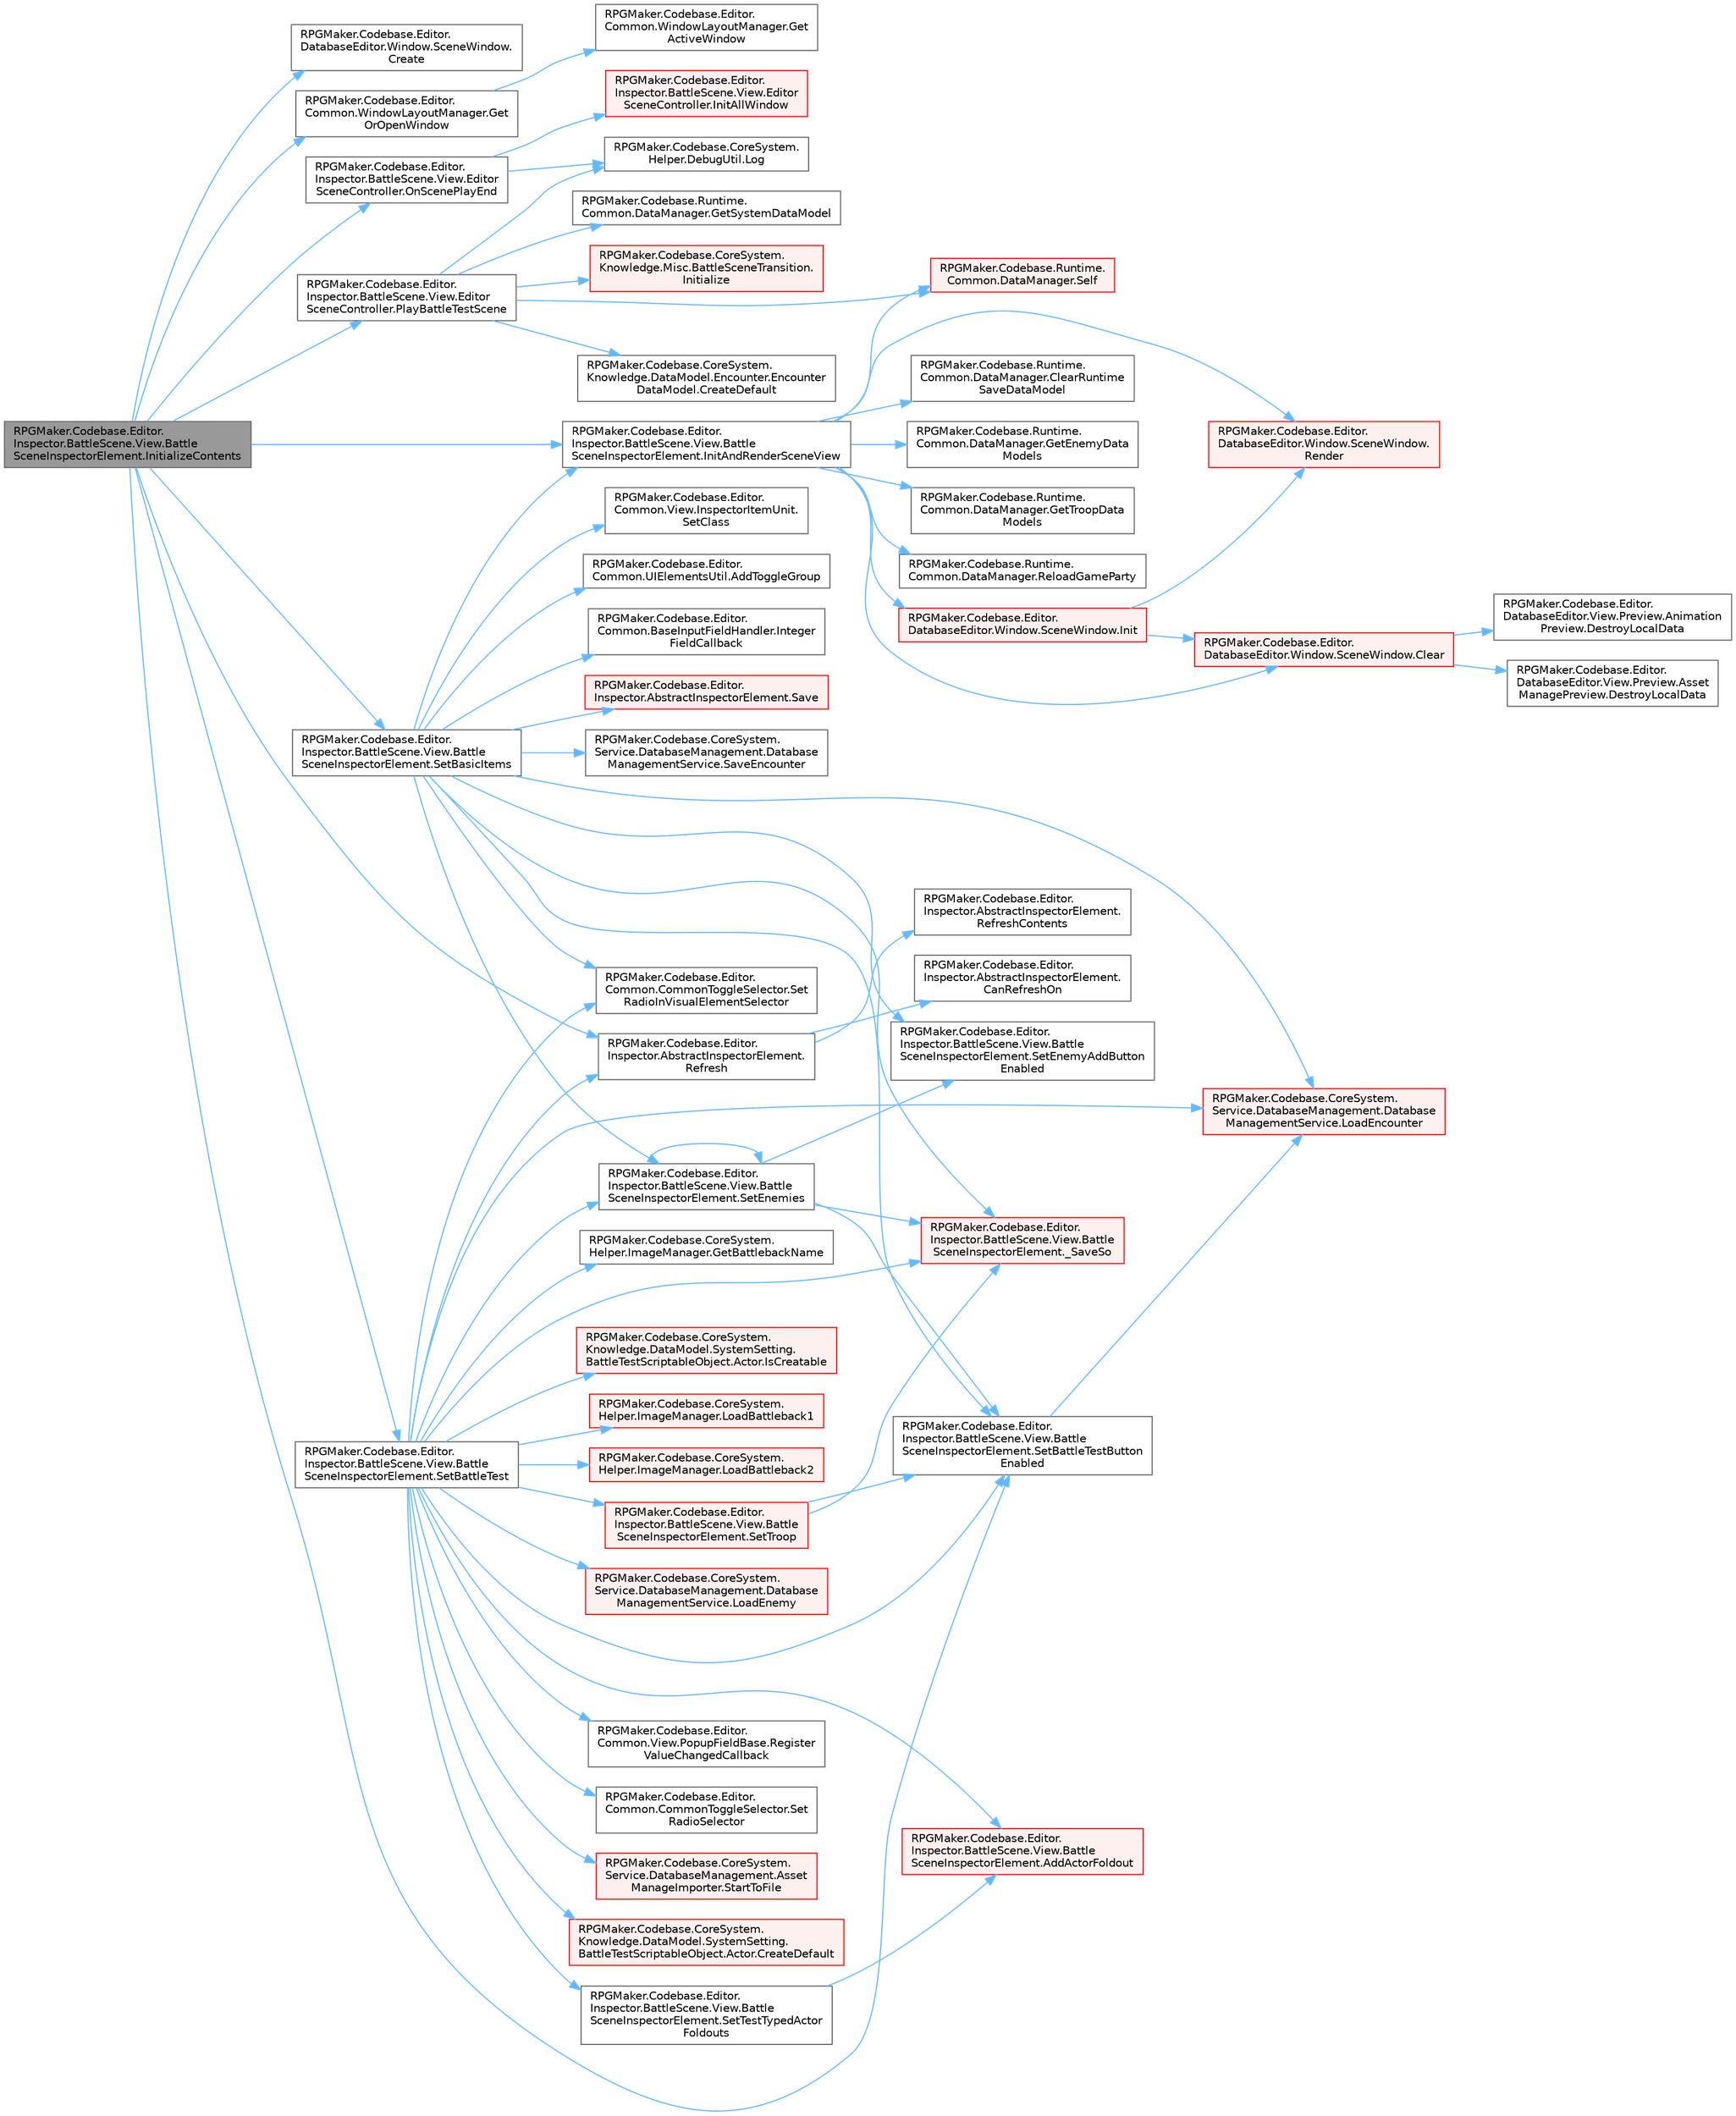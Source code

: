 digraph "RPGMaker.Codebase.Editor.Inspector.BattleScene.View.BattleSceneInspectorElement.InitializeContents"
{
 // LATEX_PDF_SIZE
  bgcolor="transparent";
  edge [fontname=Helvetica,fontsize=10,labelfontname=Helvetica,labelfontsize=10];
  node [fontname=Helvetica,fontsize=10,shape=box,height=0.2,width=0.4];
  rankdir="LR";
  Node1 [id="Node000001",label="RPGMaker.Codebase.Editor.\lInspector.BattleScene.View.Battle\lSceneInspectorElement.InitializeContents",height=0.2,width=0.4,color="gray40", fillcolor="grey60", style="filled", fontcolor="black",tooltip="初期化処理"];
  Node1 -> Node2 [id="edge1_Node000001_Node000002",color="steelblue1",style="solid",tooltip=" "];
  Node2 [id="Node000002",label="RPGMaker.Codebase.Editor.\lDatabaseEditor.Window.SceneWindow.\lCreate",height=0.2,width=0.4,color="grey40", fillcolor="white", style="filled",URL="$de/d38/class_r_p_g_maker_1_1_codebase_1_1_editor_1_1_database_editor_1_1_window_1_1_scene_window.html#a2f028bbfdccf551f2db3b73754555a74",tooltip="プレビューの作成"];
  Node1 -> Node3 [id="edge2_Node000001_Node000003",color="steelblue1",style="solid",tooltip=" "];
  Node3 [id="Node000003",label="RPGMaker.Codebase.Editor.\lCommon.WindowLayoutManager.Get\lOrOpenWindow",height=0.2,width=0.4,color="grey40", fillcolor="white", style="filled",URL="$d1/dcb/class_r_p_g_maker_1_1_codebase_1_1_editor_1_1_common_1_1_window_layout_manager.html#a800df5ea8f1279e857a7930eadc791c4",tooltip="😁 layoutIDからウィンドウを取得（開いてなければ開く）"];
  Node3 -> Node4 [id="edge3_Node000003_Node000004",color="steelblue1",style="solid",tooltip=" "];
  Node4 [id="Node000004",label="RPGMaker.Codebase.Editor.\lCommon.WindowLayoutManager.Get\lActiveWindow",height=0.2,width=0.4,color="grey40", fillcolor="white", style="filled",URL="$d1/dcb/class_r_p_g_maker_1_1_codebase_1_1_editor_1_1_common_1_1_window_layout_manager.html#a5d6a0f96e987d3d534af55f13296b8c1",tooltip="指定したIDのウィンドウを取得する"];
  Node1 -> Node5 [id="edge4_Node000001_Node000005",color="steelblue1",style="solid",tooltip=" "];
  Node5 [id="Node000005",label="RPGMaker.Codebase.Editor.\lInspector.BattleScene.View.Battle\lSceneInspectorElement.InitAndRenderSceneView",height=0.2,width=0.4,color="grey40", fillcolor="white", style="filled",URL="$d8/d9b/class_r_p_g_maker_1_1_codebase_1_1_editor_1_1_inspector_1_1_battle_scene_1_1_view_1_1_battle_scene_inspector_element.html#a9be269ac211e55504a92ba36dda0dbea",tooltip="戦闘シーンのプレビュー設定"];
  Node5 -> Node6 [id="edge5_Node000005_Node000006",color="steelblue1",style="solid",tooltip=" "];
  Node6 [id="Node000006",label="RPGMaker.Codebase.Editor.\lDatabaseEditor.Window.SceneWindow.Clear",height=0.2,width=0.4,color="red", fillcolor="#FFF0F0", style="filled",URL="$de/d38/class_r_p_g_maker_1_1_codebase_1_1_editor_1_1_database_editor_1_1_window_1_1_scene_window.html#aca2ee15204618288870b7e202709babb",tooltip=" "];
  Node6 -> Node7 [id="edge6_Node000006_Node000007",color="steelblue1",style="solid",tooltip=" "];
  Node7 [id="Node000007",label="RPGMaker.Codebase.Editor.\lDatabaseEditor.View.Preview.Animation\lPreview.DestroyLocalData",height=0.2,width=0.4,color="grey40", fillcolor="white", style="filled",URL="$d3/dc8/class_r_p_g_maker_1_1_codebase_1_1_editor_1_1_database_editor_1_1_view_1_1_preview_1_1_animation_preview.html#a0ca309c2acff959b37ed1615d9248c86",tooltip=" "];
  Node6 -> Node8 [id="edge7_Node000006_Node000008",color="steelblue1",style="solid",tooltip=" "];
  Node8 [id="Node000008",label="RPGMaker.Codebase.Editor.\lDatabaseEditor.View.Preview.Asset\lManagePreview.DestroyLocalData",height=0.2,width=0.4,color="grey40", fillcolor="white", style="filled",URL="$d1/d66/class_r_p_g_maker_1_1_codebase_1_1_editor_1_1_database_editor_1_1_view_1_1_preview_1_1_asset_manage_preview.html#aad1356818e37ae9820429d5b48871461",tooltip=" "];
  Node5 -> Node91 [id="edge8_Node000005_Node000091",color="steelblue1",style="solid",tooltip=" "];
  Node91 [id="Node000091",label="RPGMaker.Codebase.Runtime.\lCommon.DataManager.ClearRuntime\lSaveDataModel",height=0.2,width=0.4,color="grey40", fillcolor="white", style="filled",URL="$d5/d08/class_r_p_g_maker_1_1_codebase_1_1_runtime_1_1_common_1_1_data_manager.html#a8ef593eecc5af77fa1e3bc8654a94572",tooltip="戦闘テスト時にクリアする"];
  Node5 -> Node92 [id="edge9_Node000005_Node000092",color="steelblue1",style="solid",tooltip=" "];
  Node92 [id="Node000092",label="RPGMaker.Codebase.Runtime.\lCommon.DataManager.GetEnemyData\lModels",height=0.2,width=0.4,color="grey40", fillcolor="white", style="filled",URL="$d5/d08/class_r_p_g_maker_1_1_codebase_1_1_runtime_1_1_common_1_1_data_manager.html#a05be07bdd5ae3ec428017619aa02f220",tooltip=" "];
  Node5 -> Node93 [id="edge10_Node000005_Node000093",color="steelblue1",style="solid",tooltip=" "];
  Node93 [id="Node000093",label="RPGMaker.Codebase.Runtime.\lCommon.DataManager.GetTroopData\lModels",height=0.2,width=0.4,color="grey40", fillcolor="white", style="filled",URL="$d5/d08/class_r_p_g_maker_1_1_codebase_1_1_runtime_1_1_common_1_1_data_manager.html#a3d28d06bc5c92733a5f9318f6c9f1cb0",tooltip=" "];
  Node5 -> Node94 [id="edge11_Node000005_Node000094",color="steelblue1",style="solid",tooltip=" "];
  Node94 [id="Node000094",label="RPGMaker.Codebase.Editor.\lDatabaseEditor.Window.SceneWindow.Init",height=0.2,width=0.4,color="red", fillcolor="#FFF0F0", style="filled",URL="$de/d38/class_r_p_g_maker_1_1_codebase_1_1_editor_1_1_database_editor_1_1_window_1_1_scene_window.html#ab676f1b7751bf8065e9ac8e324525fc3",tooltip=" "];
  Node94 -> Node6 [id="edge12_Node000094_Node000006",color="steelblue1",style="solid",tooltip=" "];
  Node94 -> Node162 [id="edge13_Node000094_Node000162",color="steelblue1",style="solid",tooltip=" "];
  Node162 [id="Node000162",label="RPGMaker.Codebase.Editor.\lDatabaseEditor.Window.SceneWindow.\lRender",height=0.2,width=0.4,color="red", fillcolor="#FFF0F0", style="filled",URL="$de/d38/class_r_p_g_maker_1_1_codebase_1_1_editor_1_1_database_editor_1_1_window_1_1_scene_window.html#ac894062a7b4e348a75d3536693344516",tooltip=" "];
  Node5 -> Node266 [id="edge14_Node000005_Node000266",color="steelblue1",style="solid",tooltip=" "];
  Node266 [id="Node000266",label="RPGMaker.Codebase.Runtime.\lCommon.DataManager.ReloadGameParty",height=0.2,width=0.4,color="grey40", fillcolor="white", style="filled",URL="$d5/d08/class_r_p_g_maker_1_1_codebase_1_1_runtime_1_1_common_1_1_data_manager.html#a82a719d2c8de0c3589a555a934242ae3",tooltip=" "];
  Node5 -> Node162 [id="edge15_Node000005_Node000162",color="steelblue1",style="solid",tooltip=" "];
  Node5 -> Node52 [id="edge16_Node000005_Node000052",color="steelblue1",style="solid",tooltip=" "];
  Node52 [id="Node000052",label="RPGMaker.Codebase.Runtime.\lCommon.DataManager.Self",height=0.2,width=0.4,color="red", fillcolor="#FFF0F0", style="filled",URL="$d5/d08/class_r_p_g_maker_1_1_codebase_1_1_runtime_1_1_common_1_1_data_manager.html#a8f0a40fd71fe0a873d1905e106299934",tooltip=" "];
  Node1 -> Node267 [id="edge17_Node000001_Node000267",color="steelblue1",style="solid",tooltip=" "];
  Node267 [id="Node000267",label="RPGMaker.Codebase.Editor.\lInspector.BattleScene.View.Editor\lSceneController.OnScenePlayEnd",height=0.2,width=0.4,color="grey40", fillcolor="white", style="filled",URL="$d9/d2a/class_r_p_g_maker_1_1_codebase_1_1_editor_1_1_inspector_1_1_battle_scene_1_1_view_1_1_editor_scene_controller.html#a842f3aa54e61947da1b773428834dc57",tooltip="シーン終了通知受信。"];
  Node267 -> Node268 [id="edge18_Node000267_Node000268",color="steelblue1",style="solid",tooltip=" "];
  Node268 [id="Node000268",label="RPGMaker.Codebase.Editor.\lInspector.BattleScene.View.Editor\lSceneController.InitAllWindow",height=0.2,width=0.4,color="red", fillcolor="#FFF0F0", style="filled",URL="$d9/d2a/class_r_p_g_maker_1_1_codebase_1_1_editor_1_1_inspector_1_1_battle_scene_1_1_view_1_1_editor_scene_controller.html#a04935caccbf205d685fcb9df90c36ffd",tooltip=" "];
  Node267 -> Node30 [id="edge19_Node000267_Node000030",color="steelblue1",style="solid",tooltip=" "];
  Node30 [id="Node000030",label="RPGMaker.Codebase.CoreSystem.\lHelper.DebugUtil.Log",height=0.2,width=0.4,color="grey40", fillcolor="white", style="filled",URL="$d0/dba/class_r_p_g_maker_1_1_codebase_1_1_core_system_1_1_helper_1_1_debug_util.html#ae769554710c95a408921ec8596769145",tooltip="オブジェクトを文字列化してUnityコンソールに表示する。"];
  Node1 -> Node272 [id="edge20_Node000001_Node000272",color="steelblue1",style="solid",tooltip=" "];
  Node272 [id="Node000272",label="RPGMaker.Codebase.Editor.\lInspector.BattleScene.View.Editor\lSceneController.PlayBattleTestScene",height=0.2,width=0.4,color="grey40", fillcolor="white", style="filled",URL="$d9/d2a/class_r_p_g_maker_1_1_codebase_1_1_editor_1_1_inspector_1_1_battle_scene_1_1_view_1_1_editor_scene_controller.html#a43153c64b9fe27c22b50f050ee3cddf4",tooltip="戦闘テストシーンを再生する。"];
  Node272 -> Node273 [id="edge21_Node000272_Node000273",color="steelblue1",style="solid",tooltip=" "];
  Node273 [id="Node000273",label="RPGMaker.Codebase.CoreSystem.\lKnowledge.DataModel.Encounter.Encounter\lDataModel.CreateDefault",height=0.2,width=0.4,color="grey40", fillcolor="white", style="filled",URL="$dd/dae/class_r_p_g_maker_1_1_codebase_1_1_core_system_1_1_knowledge_1_1_data_model_1_1_encounter_1_1_encounter_data_model.html#a7afd619c6a8a727f905a31748cfe29bd",tooltip="😁 既定値作成"];
  Node272 -> Node36 [id="edge22_Node000272_Node000036",color="steelblue1",style="solid",tooltip=" "];
  Node36 [id="Node000036",label="RPGMaker.Codebase.Runtime.\lCommon.DataManager.GetSystemDataModel",height=0.2,width=0.4,color="grey40", fillcolor="white", style="filled",URL="$d5/d08/class_r_p_g_maker_1_1_codebase_1_1_runtime_1_1_common_1_1_data_manager.html#acdc0251471c3db50b36db22a1f9b9d83",tooltip=" "];
  Node272 -> Node274 [id="edge23_Node000272_Node000274",color="steelblue1",style="solid",tooltip=" "];
  Node274 [id="Node000274",label="RPGMaker.Codebase.CoreSystem.\lKnowledge.Misc.BattleSceneTransition.\lInitialize",height=0.2,width=0.4,color="red", fillcolor="#FFF0F0", style="filled",URL="$d0/d67/class_r_p_g_maker_1_1_codebase_1_1_core_system_1_1_knowledge_1_1_misc_1_1_battle_scene_transition.html#ac78300df38b414f12d992619c4422c8c",tooltip="初期化処理"];
  Node272 -> Node30 [id="edge24_Node000272_Node000030",color="steelblue1",style="solid",tooltip=" "];
  Node272 -> Node52 [id="edge25_Node000272_Node000052",color="steelblue1",style="solid",tooltip=" "];
  Node1 -> Node276 [id="edge26_Node000001_Node000276",color="steelblue1",style="solid",tooltip=" "];
  Node276 [id="Node000276",label="RPGMaker.Codebase.Editor.\lInspector.AbstractInspectorElement.\lRefresh",height=0.2,width=0.4,color="grey40", fillcolor="white", style="filled",URL="$d5/d42/class_r_p_g_maker_1_1_codebase_1_1_editor_1_1_inspector_1_1_abstract_inspector_element.html#a0c853745aedcb0ae26f2778377e32c32",tooltip="データの更新"];
  Node276 -> Node277 [id="edge27_Node000276_Node000277",color="steelblue1",style="solid",tooltip=" "];
  Node277 [id="Node000277",label="RPGMaker.Codebase.Editor.\lInspector.AbstractInspectorElement.\lCanRefreshOn",height=0.2,width=0.4,color="grey40", fillcolor="white", style="filled",URL="$d5/d42/class_r_p_g_maker_1_1_codebase_1_1_editor_1_1_inspector_1_1_abstract_inspector_element.html#a8470b14f2c107172454318c1936084bf",tooltip="データの更新を再度行えるようにする"];
  Node276 -> Node278 [id="edge28_Node000276_Node000278",color="steelblue1",style="solid",tooltip=" "];
  Node278 [id="Node000278",label="RPGMaker.Codebase.Editor.\lInspector.AbstractInspectorElement.\lRefreshContents",height=0.2,width=0.4,color="grey40", fillcolor="white", style="filled",URL="$d5/d42/class_r_p_g_maker_1_1_codebase_1_1_editor_1_1_inspector_1_1_abstract_inspector_element.html#ab0b3e58ab87f56302d71bfa62cabfdfa",tooltip="データの更新"];
  Node1 -> Node279 [id="edge29_Node000001_Node000279",color="steelblue1",style="solid",tooltip=" "];
  Node279 [id="Node000279",label="RPGMaker.Codebase.Editor.\lInspector.BattleScene.View.Battle\lSceneInspectorElement.SetBasicItems",height=0.2,width=0.4,color="grey40", fillcolor="white", style="filled",URL="$d8/d9b/class_r_p_g_maker_1_1_codebase_1_1_editor_1_1_inspector_1_1_battle_scene_1_1_view_1_1_battle_scene_inspector_element.html#a5991981f3e64a513be8c361300eb2d0f",tooltip="基本データ"];
  Node279 -> Node280 [id="edge30_Node000279_Node000280",color="steelblue1",style="solid",tooltip=" "];
  Node280 [id="Node000280",label="RPGMaker.Codebase.Editor.\lInspector.BattleScene.View.Battle\lSceneInspectorElement._SaveSo",height=0.2,width=0.4,color="red", fillcolor="#FFF0F0", style="filled",URL="$d8/d9b/class_r_p_g_maker_1_1_codebase_1_1_editor_1_1_inspector_1_1_battle_scene_1_1_view_1_1_battle_scene_inspector_element.html#a52193ea065346127d2f15f10044cc24f",tooltip=" "];
  Node279 -> Node282 [id="edge31_Node000279_Node000282",color="steelblue1",style="solid",tooltip=" "];
  Node282 [id="Node000282",label="RPGMaker.Codebase.Editor.\lCommon.UIElementsUtil.AddToggleGroup",height=0.2,width=0.4,color="grey40", fillcolor="white", style="filled",URL="$dd/da3/class_r_p_g_maker_1_1_codebase_1_1_editor_1_1_common_1_1_u_i_elements_util.html#aac19d763bd785611721ad4583d6dd6d8",tooltip="😁 横並びでチェックボックスがテキストの左に表示されるトグルのグループを追加する。"];
  Node279 -> Node5 [id="edge32_Node000279_Node000005",color="steelblue1",style="solid",tooltip=" "];
  Node279 -> Node283 [id="edge33_Node000279_Node000283",color="steelblue1",style="solid",tooltip=" "];
  Node283 [id="Node000283",label="RPGMaker.Codebase.Editor.\lCommon.BaseInputFieldHandler.Integer\lFieldCallback",height=0.2,width=0.4,color="grey40", fillcolor="white", style="filled",URL="$dd/d13/class_r_p_g_maker_1_1_codebase_1_1_editor_1_1_common_1_1_base_input_field_handler.html#a0cb4d3faffb49c23c87ab3ded7b59cb7",tooltip="😁 整数フィールド・コールバック"];
  Node279 -> Node284 [id="edge34_Node000279_Node000284",color="steelblue1",style="solid",tooltip=" "];
  Node284 [id="Node000284",label="RPGMaker.Codebase.CoreSystem.\lService.DatabaseManagement.Database\lManagementService.LoadEncounter",height=0.2,width=0.4,color="red", fillcolor="#FFF0F0", style="filled",URL="$db/db0/class_r_p_g_maker_1_1_codebase_1_1_core_system_1_1_service_1_1_database_management_1_1_database_management_service.html#a0864ab8c4911714f06e387db366397f5",tooltip="😁 遭遇読込"];
  Node279 -> Node286 [id="edge35_Node000279_Node000286",color="steelblue1",style="solid",tooltip=" "];
  Node286 [id="Node000286",label="RPGMaker.Codebase.Editor.\lInspector.AbstractInspectorElement.Save",height=0.2,width=0.4,color="red", fillcolor="#FFF0F0", style="filled",URL="$d5/d42/class_r_p_g_maker_1_1_codebase_1_1_editor_1_1_inspector_1_1_abstract_inspector_element.html#a04747bc9e11c358fb62732cb4568dd2a",tooltip="セーブ処理"];
  Node279 -> Node289 [id="edge36_Node000279_Node000289",color="steelblue1",style="solid",tooltip=" "];
  Node289 [id="Node000289",label="RPGMaker.Codebase.CoreSystem.\lService.DatabaseManagement.Database\lManagementService.SaveEncounter",height=0.2,width=0.4,color="grey40", fillcolor="white", style="filled",URL="$db/db0/class_r_p_g_maker_1_1_codebase_1_1_core_system_1_1_service_1_1_database_management_1_1_database_management_service.html#ad3215435664a31a27ab36ea28109286f",tooltip="😁 遭遇保存"];
  Node279 -> Node290 [id="edge37_Node000279_Node000290",color="steelblue1",style="solid",tooltip=" "];
  Node290 [id="Node000290",label="RPGMaker.Codebase.Editor.\lInspector.BattleScene.View.Battle\lSceneInspectorElement.SetBattleTestButton\lEnabled",height=0.2,width=0.4,color="grey40", fillcolor="white", style="filled",URL="$d8/d9b/class_r_p_g_maker_1_1_codebase_1_1_editor_1_1_inspector_1_1_battle_scene_1_1_view_1_1_battle_scene_inspector_element.html#abf2bd4d172c0ebd2a30f1ea54048d95a",tooltip="戦闘テストボタンの状態"];
  Node290 -> Node284 [id="edge38_Node000290_Node000284",color="steelblue1",style="solid",tooltip=" "];
  Node279 -> Node291 [id="edge39_Node000279_Node000291",color="steelblue1",style="solid",tooltip=" "];
  Node291 [id="Node000291",label="RPGMaker.Codebase.Editor.\lCommon.View.InspectorItemUnit.\lSetClass",height=0.2,width=0.4,color="grey40", fillcolor="white", style="filled",URL="$d7/dfc/class_r_p_g_maker_1_1_codebase_1_1_editor_1_1_common_1_1_view_1_1_inspector_item_unit.html#acdeb8d32cdf8e6facd8740aadf019b12",tooltip="😁 更新がかかったときに再設定するため"];
  Node279 -> Node292 [id="edge40_Node000279_Node000292",color="steelblue1",style="solid",tooltip=" "];
  Node292 [id="Node000292",label="RPGMaker.Codebase.Editor.\lInspector.BattleScene.View.Battle\lSceneInspectorElement.SetEnemies",height=0.2,width=0.4,color="grey40", fillcolor="white", style="filled",URL="$d8/d9b/class_r_p_g_maker_1_1_codebase_1_1_editor_1_1_inspector_1_1_battle_scene_1_1_view_1_1_battle_scene_inspector_element.html#a278c3d2d53f6c40a46d54b00ad7c1ff3",tooltip="敵キャラ選択ドロップダウン"];
  Node292 -> Node280 [id="edge41_Node000292_Node000280",color="steelblue1",style="solid",tooltip=" "];
  Node292 -> Node290 [id="edge42_Node000292_Node000290",color="steelblue1",style="solid",tooltip=" "];
  Node292 -> Node292 [id="edge43_Node000292_Node000292",color="steelblue1",style="solid",tooltip=" "];
  Node292 -> Node293 [id="edge44_Node000292_Node000293",color="steelblue1",style="solid",tooltip=" "];
  Node293 [id="Node000293",label="RPGMaker.Codebase.Editor.\lInspector.BattleScene.View.Battle\lSceneInspectorElement.SetEnemyAddButton\lEnabled",height=0.2,width=0.4,color="grey40", fillcolor="white", style="filled",URL="$d8/d9b/class_r_p_g_maker_1_1_codebase_1_1_editor_1_1_inspector_1_1_battle_scene_1_1_view_1_1_battle_scene_inspector_element.html#ad2e98f5622973ba5c0f2f70e9858f5a0",tooltip=" "];
  Node279 -> Node293 [id="edge45_Node000279_Node000293",color="steelblue1",style="solid",tooltip=" "];
  Node279 -> Node294 [id="edge46_Node000279_Node000294",color="steelblue1",style="solid",tooltip=" "];
  Node294 [id="Node000294",label="RPGMaker.Codebase.Editor.\lCommon.CommonToggleSelector.Set\lRadioInVisualElementSelector",height=0.2,width=0.4,color="grey40", fillcolor="white", style="filled",URL="$dc/da0/class_r_p_g_maker_1_1_codebase_1_1_editor_1_1_common_1_1_common_toggle_selector.html#aa0f015a4cafe2ddbbeea239b8bceed03",tooltip="😁 可視要素セレクターの中のラジオ設定"];
  Node1 -> Node295 [id="edge47_Node000001_Node000295",color="steelblue1",style="solid",tooltip=" "];
  Node295 [id="Node000295",label="RPGMaker.Codebase.Editor.\lInspector.BattleScene.View.Battle\lSceneInspectorElement.SetBattleTest",height=0.2,width=0.4,color="grey40", fillcolor="white", style="filled",URL="$d8/d9b/class_r_p_g_maker_1_1_codebase_1_1_editor_1_1_inspector_1_1_battle_scene_1_1_view_1_1_battle_scene_inspector_element.html#a1b95dd45bd70adde2ad801712091354f",tooltip="戦闘テスト"];
  Node295 -> Node280 [id="edge48_Node000295_Node000280",color="steelblue1",style="solid",tooltip=" "];
  Node295 -> Node296 [id="edge49_Node000295_Node000296",color="steelblue1",style="solid",tooltip=" "];
  Node296 [id="Node000296",label="RPGMaker.Codebase.Editor.\lInspector.BattleScene.View.Battle\lSceneInspectorElement.AddActorFoldout",height=0.2,width=0.4,color="red", fillcolor="#FFF0F0", style="filled",URL="$d8/d9b/class_r_p_g_maker_1_1_codebase_1_1_editor_1_1_inspector_1_1_battle_scene_1_1_view_1_1_battle_scene_inspector_element.html#a3b828fd709d1bbd19368d8d71339a242",tooltip=" "];
  Node295 -> Node302 [id="edge50_Node000295_Node000302",color="steelblue1",style="solid",tooltip=" "];
  Node302 [id="Node000302",label="RPGMaker.Codebase.CoreSystem.\lKnowledge.DataModel.SystemSetting.\lBattleTestScriptableObject.Actor.CreateDefault",height=0.2,width=0.4,color="red", fillcolor="#FFF0F0", style="filled",URL="$d4/d60/class_r_p_g_maker_1_1_codebase_1_1_core_system_1_1_knowledge_1_1_data_model_1_1_system_setting_101bb3bd5fcb0180d0ec4c62b60854dd3.html#a21aa73fdb6ae1790a024ef1259bead6b",tooltip="😁 既定値作成"];
  Node295 -> Node303 [id="edge51_Node000295_Node000303",color="steelblue1",style="solid",tooltip=" "];
  Node303 [id="Node000303",label="RPGMaker.Codebase.CoreSystem.\lHelper.ImageManager.GetBattlebackName",height=0.2,width=0.4,color="grey40", fillcolor="white", style="filled",URL="$d3/db5/class_r_p_g_maker_1_1_codebase_1_1_core_system_1_1_helper_1_1_image_manager.html#a84226c4a137a0ba1a1707508edb2609c",tooltip=" "];
  Node295 -> Node304 [id="edge52_Node000295_Node000304",color="steelblue1",style="solid",tooltip=" "];
  Node304 [id="Node000304",label="RPGMaker.Codebase.CoreSystem.\lKnowledge.DataModel.SystemSetting.\lBattleTestScriptableObject.Actor.IsCreatable",height=0.2,width=0.4,color="red", fillcolor="#FFF0F0", style="filled",URL="$d4/d60/class_r_p_g_maker_1_1_codebase_1_1_core_system_1_1_knowledge_1_1_data_model_1_1_system_setting_101bb3bd5fcb0180d0ec4c62b60854dd3.html#a9f4aab236b521f968410a8747563a752",tooltip="😁 創造可能か？"];
  Node295 -> Node176 [id="edge53_Node000295_Node000176",color="steelblue1",style="solid",tooltip=" "];
  Node176 [id="Node000176",label="RPGMaker.Codebase.CoreSystem.\lHelper.ImageManager.LoadBattleback1",height=0.2,width=0.4,color="red", fillcolor="#FFF0F0", style="filled",URL="$d3/db5/class_r_p_g_maker_1_1_codebase_1_1_core_system_1_1_helper_1_1_image_manager.html#a814feb7de7773505e4b8685eda278fe4",tooltip=" "];
  Node295 -> Node177 [id="edge54_Node000295_Node000177",color="steelblue1",style="solid",tooltip=" "];
  Node177 [id="Node000177",label="RPGMaker.Codebase.CoreSystem.\lHelper.ImageManager.LoadBattleback2",height=0.2,width=0.4,color="red", fillcolor="#FFF0F0", style="filled",URL="$d3/db5/class_r_p_g_maker_1_1_codebase_1_1_core_system_1_1_helper_1_1_image_manager.html#aa5357df0971d2b4ec4aff81478dbaf36",tooltip=" "];
  Node295 -> Node284 [id="edge55_Node000295_Node000284",color="steelblue1",style="solid",tooltip=" "];
  Node295 -> Node67 [id="edge56_Node000295_Node000067",color="steelblue1",style="solid",tooltip=" "];
  Node67 [id="Node000067",label="RPGMaker.Codebase.CoreSystem.\lService.DatabaseManagement.Database\lManagementService.LoadEnemy",height=0.2,width=0.4,color="red", fillcolor="#FFF0F0", style="filled",URL="$db/db0/class_r_p_g_maker_1_1_codebase_1_1_core_system_1_1_service_1_1_database_management_1_1_database_management_service.html#a56946e6c58a5ec0f4641533476d5982c",tooltip="😁 敵読込"];
  Node295 -> Node276 [id="edge57_Node000295_Node000276",color="steelblue1",style="solid",tooltip=" "];
  Node295 -> Node305 [id="edge58_Node000295_Node000305",color="steelblue1",style="solid",tooltip=" "];
  Node305 [id="Node000305",label="RPGMaker.Codebase.Editor.\lCommon.View.PopupFieldBase.Register\lValueChangedCallback",height=0.2,width=0.4,color="grey40", fillcolor="white", style="filled",URL="$d2/db4/class_r_p_g_maker_1_1_codebase_1_1_editor_1_1_common_1_1_view_1_1_popup_field_base.html#a7d074afa4a6d3312171fbdaa8b86aafa",tooltip="😁 値変更コールバック登録"];
  Node295 -> Node290 [id="edge59_Node000295_Node000290",color="steelblue1",style="solid",tooltip=" "];
  Node295 -> Node292 [id="edge60_Node000295_Node000292",color="steelblue1",style="solid",tooltip=" "];
  Node295 -> Node294 [id="edge61_Node000295_Node000294",color="steelblue1",style="solid",tooltip=" "];
  Node295 -> Node306 [id="edge62_Node000295_Node000306",color="steelblue1",style="solid",tooltip=" "];
  Node306 [id="Node000306",label="RPGMaker.Codebase.Editor.\lCommon.CommonToggleSelector.Set\lRadioSelector",height=0.2,width=0.4,color="grey40", fillcolor="white", style="filled",URL="$dc/da0/class_r_p_g_maker_1_1_codebase_1_1_editor_1_1_common_1_1_common_toggle_selector.html#a22def08fe03dca653d9740472adf0472",tooltip="😁 ラジオ選択設定"];
  Node295 -> Node301 [id="edge63_Node000295_Node000301",color="steelblue1",style="solid",tooltip=" "];
  Node301 [id="Node000301",label="RPGMaker.Codebase.Editor.\lInspector.BattleScene.View.Battle\lSceneInspectorElement.SetTestTypedActor\lFoldouts",height=0.2,width=0.4,color="grey40", fillcolor="white", style="filled",URL="$d8/d9b/class_r_p_g_maker_1_1_codebase_1_1_editor_1_1_inspector_1_1_battle_scene_1_1_view_1_1_battle_scene_inspector_element.html#a98ebd9e268a344ab15412e96fbe8d042",tooltip=" "];
  Node301 -> Node296 [id="edge64_Node000301_Node000296",color="steelblue1",style="solid",tooltip=" "];
  Node295 -> Node307 [id="edge65_Node000295_Node000307",color="steelblue1",style="solid",tooltip=" "];
  Node307 [id="Node000307",label="RPGMaker.Codebase.Editor.\lInspector.BattleScene.View.Battle\lSceneInspectorElement.SetTroop",height=0.2,width=0.4,color="red", fillcolor="#FFF0F0", style="filled",URL="$d8/d9b/class_r_p_g_maker_1_1_codebase_1_1_editor_1_1_inspector_1_1_battle_scene_1_1_view_1_1_battle_scene_inspector_element.html#a9a2e57e902072e3b04d66f1e778f64ea",tooltip="敵グループ選択ドロップダウン"];
  Node307 -> Node280 [id="edge66_Node000307_Node000280",color="steelblue1",style="solid",tooltip=" "];
  Node307 -> Node290 [id="edge67_Node000307_Node000290",color="steelblue1",style="solid",tooltip=" "];
  Node295 -> Node308 [id="edge68_Node000295_Node000308",color="steelblue1",style="solid",tooltip=" "];
  Node308 [id="Node000308",label="RPGMaker.Codebase.CoreSystem.\lService.DatabaseManagement.Asset\lManageImporter.StartToFile",height=0.2,width=0.4,color="red", fillcolor="#FFF0F0", style="filled",URL="$d8/d0a/class_r_p_g_maker_1_1_codebase_1_1_core_system_1_1_service_1_1_database_management_1_1_asset_manage_importer.html#af8abf6641717893a6a048fbc34863392",tooltip="😁 データ読み込み。 読み込んだデータを指定パスにコピーする。 基本設定ではSpriteに変換する"];
  Node1 -> Node290 [id="edge69_Node000001_Node000290",color="steelblue1",style="solid",tooltip=" "];
}
